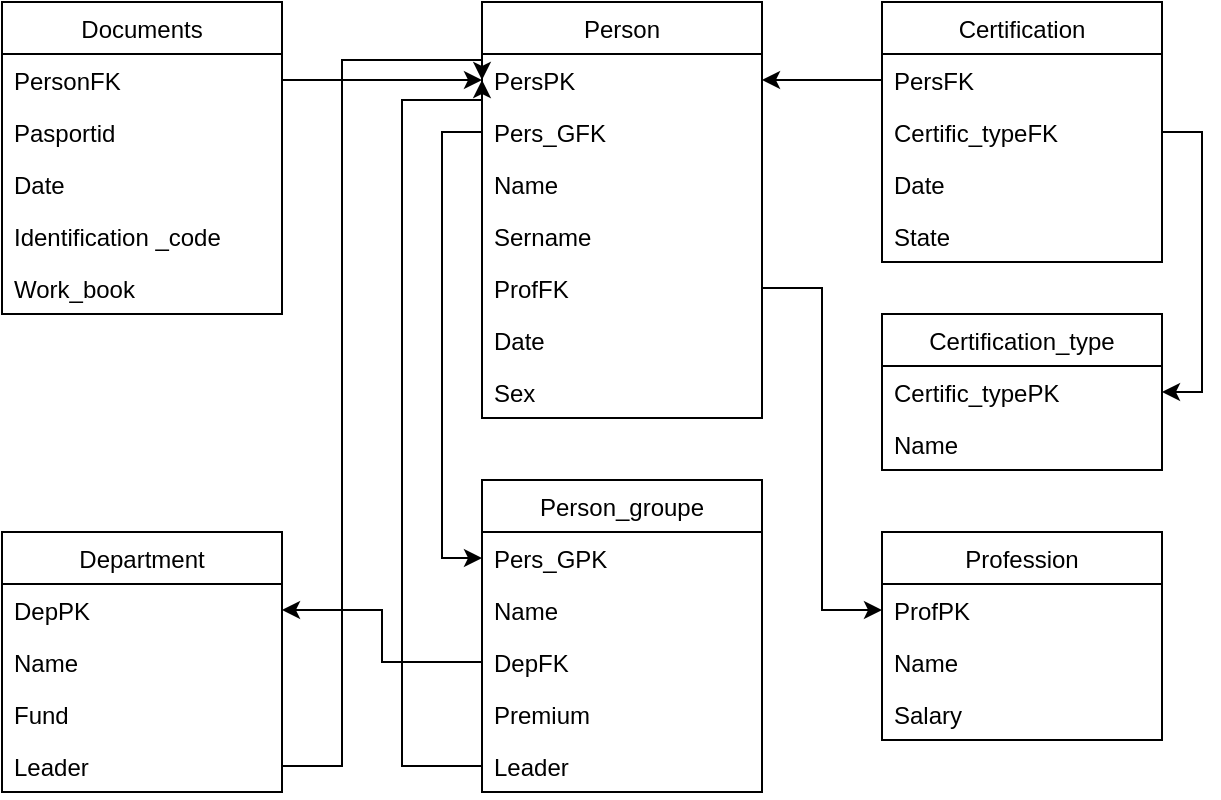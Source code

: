 <mxfile version="16.0.0" type="device"><diagram name="Page-1" id="9f46799a-70d6-7492-0946-bef42562c5a5"><mxGraphModel dx="1422" dy="794" grid="1" gridSize="10" guides="1" tooltips="1" connect="1" arrows="1" fold="1" page="1" pageScale="1" pageWidth="1100" pageHeight="850" background="none" math="0" shadow="0"><root><mxCell id="0"/><mxCell id="1" parent="0"/><mxCell id="MGGQeeDpyBqT3akiZmIO-1" value="Person" style="swimlane;fontStyle=0;childLayout=stackLayout;horizontal=1;startSize=26;horizontalStack=0;resizeParent=1;resizeParentMax=0;resizeLast=0;collapsible=1;marginBottom=0;" parent="1" vertex="1"><mxGeometry x="480" y="41" width="140" height="208" as="geometry"/></mxCell><mxCell id="MGGQeeDpyBqT3akiZmIO-2" value="PersPK" style="text;strokeColor=none;fillColor=none;align=left;verticalAlign=top;spacingLeft=4;spacingRight=4;overflow=hidden;rotatable=0;points=[[0,0.5],[1,0.5]];portConstraint=eastwest;" parent="MGGQeeDpyBqT3akiZmIO-1" vertex="1"><mxGeometry y="26" width="140" height="26" as="geometry"/></mxCell><mxCell id="MGGQeeDpyBqT3akiZmIO-31" value="Pers_GFK&#10;" style="text;strokeColor=none;fillColor=none;align=left;verticalAlign=top;spacingLeft=4;spacingRight=4;overflow=hidden;rotatable=0;points=[[0,0.5],[1,0.5]];portConstraint=eastwest;" parent="MGGQeeDpyBqT3akiZmIO-1" vertex="1"><mxGeometry y="52" width="140" height="26" as="geometry"/></mxCell><mxCell id="MGGQeeDpyBqT3akiZmIO-3" value="Name" style="text;strokeColor=none;fillColor=none;align=left;verticalAlign=top;spacingLeft=4;spacingRight=4;overflow=hidden;rotatable=0;points=[[0,0.5],[1,0.5]];portConstraint=eastwest;" parent="MGGQeeDpyBqT3akiZmIO-1" vertex="1"><mxGeometry y="78" width="140" height="26" as="geometry"/></mxCell><mxCell id="MGGQeeDpyBqT3akiZmIO-28" value="Sername" style="text;strokeColor=none;fillColor=none;align=left;verticalAlign=top;spacingLeft=4;spacingRight=4;overflow=hidden;rotatable=0;points=[[0,0.5],[1,0.5]];portConstraint=eastwest;" parent="MGGQeeDpyBqT3akiZmIO-1" vertex="1"><mxGeometry y="104" width="140" height="26" as="geometry"/></mxCell><mxCell id="MGGQeeDpyBqT3akiZmIO-4" value="ProfFK" style="text;strokeColor=none;fillColor=none;align=left;verticalAlign=top;spacingLeft=4;spacingRight=4;overflow=hidden;rotatable=0;points=[[0,0.5],[1,0.5]];portConstraint=eastwest;" parent="MGGQeeDpyBqT3akiZmIO-1" vertex="1"><mxGeometry y="130" width="140" height="26" as="geometry"/></mxCell><mxCell id="MGGQeeDpyBqT3akiZmIO-27" value="Date" style="text;strokeColor=none;fillColor=none;align=left;verticalAlign=top;spacingLeft=4;spacingRight=4;overflow=hidden;rotatable=0;points=[[0,0.5],[1,0.5]];portConstraint=eastwest;" parent="MGGQeeDpyBqT3akiZmIO-1" vertex="1"><mxGeometry y="156" width="140" height="26" as="geometry"/></mxCell><mxCell id="MGGQeeDpyBqT3akiZmIO-29" value="Sex" style="text;strokeColor=none;fillColor=none;align=left;verticalAlign=top;spacingLeft=4;spacingRight=4;overflow=hidden;rotatable=0;points=[[0,0.5],[1,0.5]];portConstraint=eastwest;" parent="MGGQeeDpyBqT3akiZmIO-1" vertex="1"><mxGeometry y="182" width="140" height="26" as="geometry"/></mxCell><mxCell id="MGGQeeDpyBqT3akiZmIO-5" value="Profession" style="swimlane;fontStyle=0;childLayout=stackLayout;horizontal=1;startSize=26;horizontalStack=0;resizeParent=1;resizeParentMax=0;resizeLast=0;collapsible=1;marginBottom=0;" parent="1" vertex="1"><mxGeometry x="680" y="306" width="140" height="104" as="geometry"/></mxCell><mxCell id="MGGQeeDpyBqT3akiZmIO-6" value="ProfPK" style="text;strokeColor=none;fillColor=none;align=left;verticalAlign=top;spacingLeft=4;spacingRight=4;overflow=hidden;rotatable=0;points=[[0,0.5],[1,0.5]];portConstraint=eastwest;" parent="MGGQeeDpyBqT3akiZmIO-5" vertex="1"><mxGeometry y="26" width="140" height="26" as="geometry"/></mxCell><mxCell id="MGGQeeDpyBqT3akiZmIO-7" value="Name" style="text;strokeColor=none;fillColor=none;align=left;verticalAlign=top;spacingLeft=4;spacingRight=4;overflow=hidden;rotatable=0;points=[[0,0.5],[1,0.5]];portConstraint=eastwest;" parent="MGGQeeDpyBqT3akiZmIO-5" vertex="1"><mxGeometry y="52" width="140" height="26" as="geometry"/></mxCell><mxCell id="MGGQeeDpyBqT3akiZmIO-8" value="Salary" style="text;strokeColor=none;fillColor=none;align=left;verticalAlign=top;spacingLeft=4;spacingRight=4;overflow=hidden;rotatable=0;points=[[0,0.5],[1,0.5]];portConstraint=eastwest;" parent="MGGQeeDpyBqT3akiZmIO-5" vertex="1"><mxGeometry y="78" width="140" height="26" as="geometry"/></mxCell><mxCell id="MGGQeeDpyBqT3akiZmIO-9" value="Person_groupe" style="swimlane;fontStyle=0;childLayout=stackLayout;horizontal=1;startSize=26;horizontalStack=0;resizeParent=1;resizeParentMax=0;resizeLast=0;collapsible=1;marginBottom=0;" parent="1" vertex="1"><mxGeometry x="480" y="280" width="140" height="156" as="geometry"/></mxCell><mxCell id="MGGQeeDpyBqT3akiZmIO-10" value="Pers_GPK" style="text;strokeColor=none;fillColor=none;align=left;verticalAlign=top;spacingLeft=4;spacingRight=4;overflow=hidden;rotatable=0;points=[[0,0.5],[1,0.5]];portConstraint=eastwest;" parent="MGGQeeDpyBqT3akiZmIO-9" vertex="1"><mxGeometry y="26" width="140" height="26" as="geometry"/></mxCell><mxCell id="gwuFt42WCPSIw6e85xdo-2" value="Name" style="text;strokeColor=none;fillColor=none;align=left;verticalAlign=top;spacingLeft=4;spacingRight=4;overflow=hidden;rotatable=0;points=[[0,0.5],[1,0.5]];portConstraint=eastwest;" vertex="1" parent="MGGQeeDpyBqT3akiZmIO-9"><mxGeometry y="52" width="140" height="26" as="geometry"/></mxCell><mxCell id="MGGQeeDpyBqT3akiZmIO-41" value="DepFK" style="text;strokeColor=none;fillColor=none;align=left;verticalAlign=top;spacingLeft=4;spacingRight=4;overflow=hidden;rotatable=0;points=[[0,0.5],[1,0.5]];portConstraint=eastwest;" parent="MGGQeeDpyBqT3akiZmIO-9" vertex="1"><mxGeometry y="78" width="140" height="26" as="geometry"/></mxCell><mxCell id="MGGQeeDpyBqT3akiZmIO-11" value="Premium " style="text;strokeColor=none;fillColor=none;align=left;verticalAlign=top;spacingLeft=4;spacingRight=4;overflow=hidden;rotatable=0;points=[[0,0.5],[1,0.5]];portConstraint=eastwest;" parent="MGGQeeDpyBqT3akiZmIO-9" vertex="1"><mxGeometry y="104" width="140" height="26" as="geometry"/></mxCell><mxCell id="MGGQeeDpyBqT3akiZmIO-12" value="Leader" style="text;strokeColor=none;fillColor=none;align=left;verticalAlign=top;spacingLeft=4;spacingRight=4;overflow=hidden;rotatable=0;points=[[0,0.5],[1,0.5]];portConstraint=eastwest;" parent="MGGQeeDpyBqT3akiZmIO-9" vertex="1"><mxGeometry y="130" width="140" height="26" as="geometry"/></mxCell><mxCell id="MGGQeeDpyBqT3akiZmIO-13" value="Department" style="swimlane;fontStyle=0;childLayout=stackLayout;horizontal=1;startSize=26;horizontalStack=0;resizeParent=1;resizeParentMax=0;resizeLast=0;collapsible=1;marginBottom=0;" parent="1" vertex="1"><mxGeometry x="240" y="306" width="140" height="130" as="geometry"/></mxCell><mxCell id="MGGQeeDpyBqT3akiZmIO-14" value="DepPK" style="text;strokeColor=none;fillColor=none;align=left;verticalAlign=top;spacingLeft=4;spacingRight=4;overflow=hidden;rotatable=0;points=[[0,0.5],[1,0.5]];portConstraint=eastwest;" parent="MGGQeeDpyBqT3akiZmIO-13" vertex="1"><mxGeometry y="26" width="140" height="26" as="geometry"/></mxCell><mxCell id="gwuFt42WCPSIw6e85xdo-1" value="Name" style="text;strokeColor=none;fillColor=none;align=left;verticalAlign=top;spacingLeft=4;spacingRight=4;overflow=hidden;rotatable=0;points=[[0,0.5],[1,0.5]];portConstraint=eastwest;" vertex="1" parent="MGGQeeDpyBqT3akiZmIO-13"><mxGeometry y="52" width="140" height="26" as="geometry"/></mxCell><mxCell id="MGGQeeDpyBqT3akiZmIO-15" value="Fund&#10;" style="text;strokeColor=none;fillColor=none;align=left;verticalAlign=top;spacingLeft=4;spacingRight=4;overflow=hidden;rotatable=0;points=[[0,0.5],[1,0.5]];portConstraint=eastwest;" parent="MGGQeeDpyBqT3akiZmIO-13" vertex="1"><mxGeometry y="78" width="140" height="26" as="geometry"/></mxCell><mxCell id="MGGQeeDpyBqT3akiZmIO-16" value="Leader" style="text;strokeColor=none;fillColor=none;align=left;verticalAlign=top;spacingLeft=4;spacingRight=4;overflow=hidden;rotatable=0;points=[[0,0.5],[1,0.5]];portConstraint=eastwest;" parent="MGGQeeDpyBqT3akiZmIO-13" vertex="1"><mxGeometry y="104" width="140" height="26" as="geometry"/></mxCell><mxCell id="MGGQeeDpyBqT3akiZmIO-17" value="Certification" style="swimlane;fontStyle=0;childLayout=stackLayout;horizontal=1;startSize=26;horizontalStack=0;resizeParent=1;resizeParentMax=0;resizeLast=0;collapsible=1;marginBottom=0;" parent="1" vertex="1"><mxGeometry x="680" y="41" width="140" height="130" as="geometry"/></mxCell><mxCell id="MGGQeeDpyBqT3akiZmIO-18" value="PersFK" style="text;strokeColor=none;fillColor=none;align=left;verticalAlign=top;spacingLeft=4;spacingRight=4;overflow=hidden;rotatable=0;points=[[0,0.5],[1,0.5]];portConstraint=eastwest;" parent="MGGQeeDpyBqT3akiZmIO-17" vertex="1"><mxGeometry y="26" width="140" height="26" as="geometry"/></mxCell><mxCell id="MGGQeeDpyBqT3akiZmIO-19" value="Certific_typeFK" style="text;strokeColor=none;fillColor=none;align=left;verticalAlign=top;spacingLeft=4;spacingRight=4;overflow=hidden;rotatable=0;points=[[0,0.5],[1,0.5]];portConstraint=eastwest;" parent="MGGQeeDpyBqT3akiZmIO-17" vertex="1"><mxGeometry y="52" width="140" height="26" as="geometry"/></mxCell><mxCell id="MGGQeeDpyBqT3akiZmIO-20" value="Date" style="text;strokeColor=none;fillColor=none;align=left;verticalAlign=top;spacingLeft=4;spacingRight=4;overflow=hidden;rotatable=0;points=[[0,0.5],[1,0.5]];portConstraint=eastwest;" parent="MGGQeeDpyBqT3akiZmIO-17" vertex="1"><mxGeometry y="78" width="140" height="26" as="geometry"/></mxCell><mxCell id="MGGQeeDpyBqT3akiZmIO-26" value="State " style="text;strokeColor=none;fillColor=none;align=left;verticalAlign=top;spacingLeft=4;spacingRight=4;overflow=hidden;rotatable=0;points=[[0,0.5],[1,0.5]];portConstraint=eastwest;" parent="MGGQeeDpyBqT3akiZmIO-17" vertex="1"><mxGeometry y="104" width="140" height="26" as="geometry"/></mxCell><mxCell id="MGGQeeDpyBqT3akiZmIO-21" value="Certification_type" style="swimlane;fontStyle=0;childLayout=stackLayout;horizontal=1;startSize=26;horizontalStack=0;resizeParent=1;resizeParentMax=0;resizeLast=0;collapsible=1;marginBottom=0;" parent="1" vertex="1"><mxGeometry x="680" y="197" width="140" height="78" as="geometry"/></mxCell><mxCell id="MGGQeeDpyBqT3akiZmIO-22" value="Certific_typePK" style="text;strokeColor=none;fillColor=none;align=left;verticalAlign=top;spacingLeft=4;spacingRight=4;overflow=hidden;rotatable=0;points=[[0,0.5],[1,0.5]];portConstraint=eastwest;" parent="MGGQeeDpyBqT3akiZmIO-21" vertex="1"><mxGeometry y="26" width="140" height="26" as="geometry"/></mxCell><mxCell id="MGGQeeDpyBqT3akiZmIO-23" value="Name" style="text;strokeColor=none;fillColor=none;align=left;verticalAlign=top;spacingLeft=4;spacingRight=4;overflow=hidden;rotatable=0;points=[[0,0.5],[1,0.5]];portConstraint=eastwest;" parent="MGGQeeDpyBqT3akiZmIO-21" vertex="1"><mxGeometry y="52" width="140" height="26" as="geometry"/></mxCell><mxCell id="MGGQeeDpyBqT3akiZmIO-44" style="edgeStyle=orthogonalEdgeStyle;rounded=0;orthogonalLoop=1;jettySize=auto;html=1;exitX=1;exitY=0.5;exitDx=0;exitDy=0;" parent="1" source="MGGQeeDpyBqT3akiZmIO-19" target="MGGQeeDpyBqT3akiZmIO-22" edge="1"><mxGeometry relative="1" as="geometry"/></mxCell><mxCell id="MGGQeeDpyBqT3akiZmIO-46" value="Documents " style="swimlane;fontStyle=0;childLayout=stackLayout;horizontal=1;startSize=26;horizontalStack=0;resizeParent=1;resizeParentMax=0;resizeLast=0;collapsible=1;marginBottom=0;" parent="1" vertex="1"><mxGeometry x="240" y="41" width="140" height="156" as="geometry"/></mxCell><mxCell id="MGGQeeDpyBqT3akiZmIO-47" value="PersonFK" style="text;strokeColor=none;fillColor=none;align=left;verticalAlign=top;spacingLeft=4;spacingRight=4;overflow=hidden;rotatable=0;points=[[0,0.5],[1,0.5]];portConstraint=eastwest;" parent="MGGQeeDpyBqT3akiZmIO-46" vertex="1"><mxGeometry y="26" width="140" height="26" as="geometry"/></mxCell><mxCell id="MGGQeeDpyBqT3akiZmIO-48" value="Pasportid" style="text;strokeColor=none;fillColor=none;align=left;verticalAlign=top;spacingLeft=4;spacingRight=4;overflow=hidden;rotatable=0;points=[[0,0.5],[1,0.5]];portConstraint=eastwest;" parent="MGGQeeDpyBqT3akiZmIO-46" vertex="1"><mxGeometry y="52" width="140" height="26" as="geometry"/></mxCell><mxCell id="MGGQeeDpyBqT3akiZmIO-49" value="Date" style="text;strokeColor=none;fillColor=none;align=left;verticalAlign=top;spacingLeft=4;spacingRight=4;overflow=hidden;rotatable=0;points=[[0,0.5],[1,0.5]];portConstraint=eastwest;" parent="MGGQeeDpyBqT3akiZmIO-46" vertex="1"><mxGeometry y="78" width="140" height="26" as="geometry"/></mxCell><mxCell id="MGGQeeDpyBqT3akiZmIO-56" value="Identification _code" style="text;strokeColor=none;fillColor=none;align=left;verticalAlign=top;spacingLeft=4;spacingRight=4;overflow=hidden;rotatable=0;points=[[0,0.5],[1,0.5]];portConstraint=eastwest;" parent="MGGQeeDpyBqT3akiZmIO-46" vertex="1"><mxGeometry y="104" width="140" height="26" as="geometry"/></mxCell><mxCell id="MGGQeeDpyBqT3akiZmIO-57" value="Work_book" style="text;strokeColor=none;fillColor=none;align=left;verticalAlign=top;spacingLeft=4;spacingRight=4;overflow=hidden;rotatable=0;points=[[0,0.5],[1,0.5]];portConstraint=eastwest;" parent="MGGQeeDpyBqT3akiZmIO-46" vertex="1"><mxGeometry y="130" width="140" height="26" as="geometry"/></mxCell><mxCell id="MGGQeeDpyBqT3akiZmIO-52" style="edgeStyle=orthogonalEdgeStyle;rounded=0;orthogonalLoop=1;jettySize=auto;html=1;exitX=1;exitY=0.5;exitDx=0;exitDy=0;entryX=0;entryY=0.5;entryDx=0;entryDy=0;" parent="1" source="MGGQeeDpyBqT3akiZmIO-47" target="MGGQeeDpyBqT3akiZmIO-2" edge="1"><mxGeometry relative="1" as="geometry"/></mxCell><mxCell id="MGGQeeDpyBqT3akiZmIO-54" style="edgeStyle=orthogonalEdgeStyle;rounded=0;orthogonalLoop=1;jettySize=auto;html=1;exitX=0;exitY=0.5;exitDx=0;exitDy=0;entryX=1;entryY=0.5;entryDx=0;entryDy=0;" parent="1" source="MGGQeeDpyBqT3akiZmIO-18" target="MGGQeeDpyBqT3akiZmIO-2" edge="1"><mxGeometry relative="1" as="geometry"/></mxCell><mxCell id="MGGQeeDpyBqT3akiZmIO-58" style="edgeStyle=orthogonalEdgeStyle;rounded=0;orthogonalLoop=1;jettySize=auto;html=1;exitX=1;exitY=0.5;exitDx=0;exitDy=0;entryX=0;entryY=0.5;entryDx=0;entryDy=0;" parent="1" source="MGGQeeDpyBqT3akiZmIO-4" target="MGGQeeDpyBqT3akiZmIO-6" edge="1"><mxGeometry relative="1" as="geometry"/></mxCell><mxCell id="MGGQeeDpyBqT3akiZmIO-60" style="edgeStyle=orthogonalEdgeStyle;rounded=0;orthogonalLoop=1;jettySize=auto;html=1;exitX=0;exitY=0.5;exitDx=0;exitDy=0;entryX=0;entryY=0.5;entryDx=0;entryDy=0;" parent="1" source="MGGQeeDpyBqT3akiZmIO-31" target="MGGQeeDpyBqT3akiZmIO-10" edge="1"><mxGeometry relative="1" as="geometry"/></mxCell><mxCell id="MGGQeeDpyBqT3akiZmIO-61" style="edgeStyle=orthogonalEdgeStyle;rounded=0;orthogonalLoop=1;jettySize=auto;html=1;exitX=0;exitY=0.5;exitDx=0;exitDy=0;" parent="1" source="MGGQeeDpyBqT3akiZmIO-41" target="MGGQeeDpyBqT3akiZmIO-14" edge="1"><mxGeometry relative="1" as="geometry"/></mxCell><mxCell id="gwuFt42WCPSIw6e85xdo-3" style="edgeStyle=orthogonalEdgeStyle;rounded=0;orthogonalLoop=1;jettySize=auto;html=1;exitX=1;exitY=0.5;exitDx=0;exitDy=0;entryX=0;entryY=0.5;entryDx=0;entryDy=0;" edge="1" parent="1" source="MGGQeeDpyBqT3akiZmIO-16" target="MGGQeeDpyBqT3akiZmIO-2"><mxGeometry relative="1" as="geometry"><Array as="points"><mxPoint x="410" y="423"/><mxPoint x="410" y="70"/><mxPoint x="480" y="70"/></Array></mxGeometry></mxCell><mxCell id="gwuFt42WCPSIw6e85xdo-5" style="edgeStyle=orthogonalEdgeStyle;rounded=0;orthogonalLoop=1;jettySize=auto;html=1;exitX=0;exitY=0.5;exitDx=0;exitDy=0;entryX=0;entryY=0.5;entryDx=0;entryDy=0;" edge="1" parent="1" source="MGGQeeDpyBqT3akiZmIO-12" target="MGGQeeDpyBqT3akiZmIO-2"><mxGeometry relative="1" as="geometry"><Array as="points"><mxPoint x="440" y="423"/><mxPoint x="440" y="90"/><mxPoint x="480" y="90"/></Array></mxGeometry></mxCell></root></mxGraphModel></diagram></mxfile>